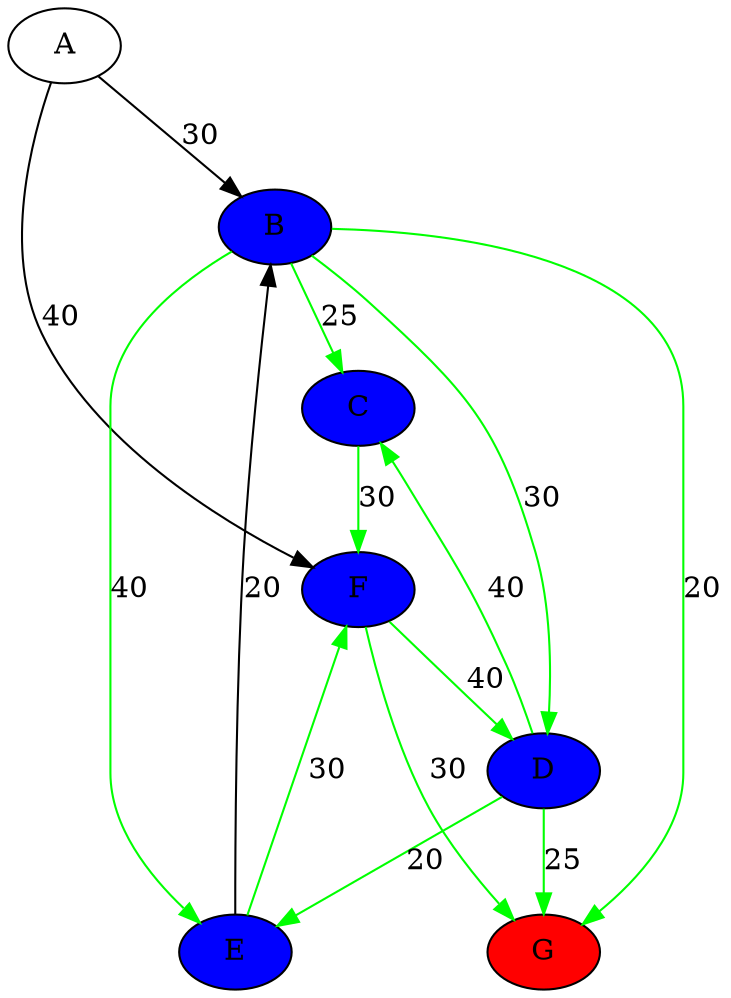 digraph G {
size="8,8";
A->B[label="30"];
A->F[label="40"];
B[style=filled, fillcolor=blue];
B->C[color=green][label="25"];
B[style=filled, fillcolor=blue];
B->G[color=green][label="20"];
B[style=filled, fillcolor=blue];
B->D[color=green][label="30"];
B[style=filled, fillcolor=blue];
B->E[color=green][label="40"];
C[style=filled, fillcolor=blue];
C->F[color=green][label="30"];
D[style=filled, fillcolor=blue];
D->C[color=green][label="40"];
D[style=filled, fillcolor=blue];
D->G[color=green][label="25"];
D[style=filled, fillcolor=blue];
D->E[color=green][label="20"];
E->B[label="20"];
E[style=filled, fillcolor=blue];
E->F[color=green][label="30"];
F[style=filled, fillcolor=blue];
F->D[color=green][label="40"];
F[style=filled, fillcolor=blue];
F->G[color=green][label="30"];
G[style=filled, fillcolor=red];
}
